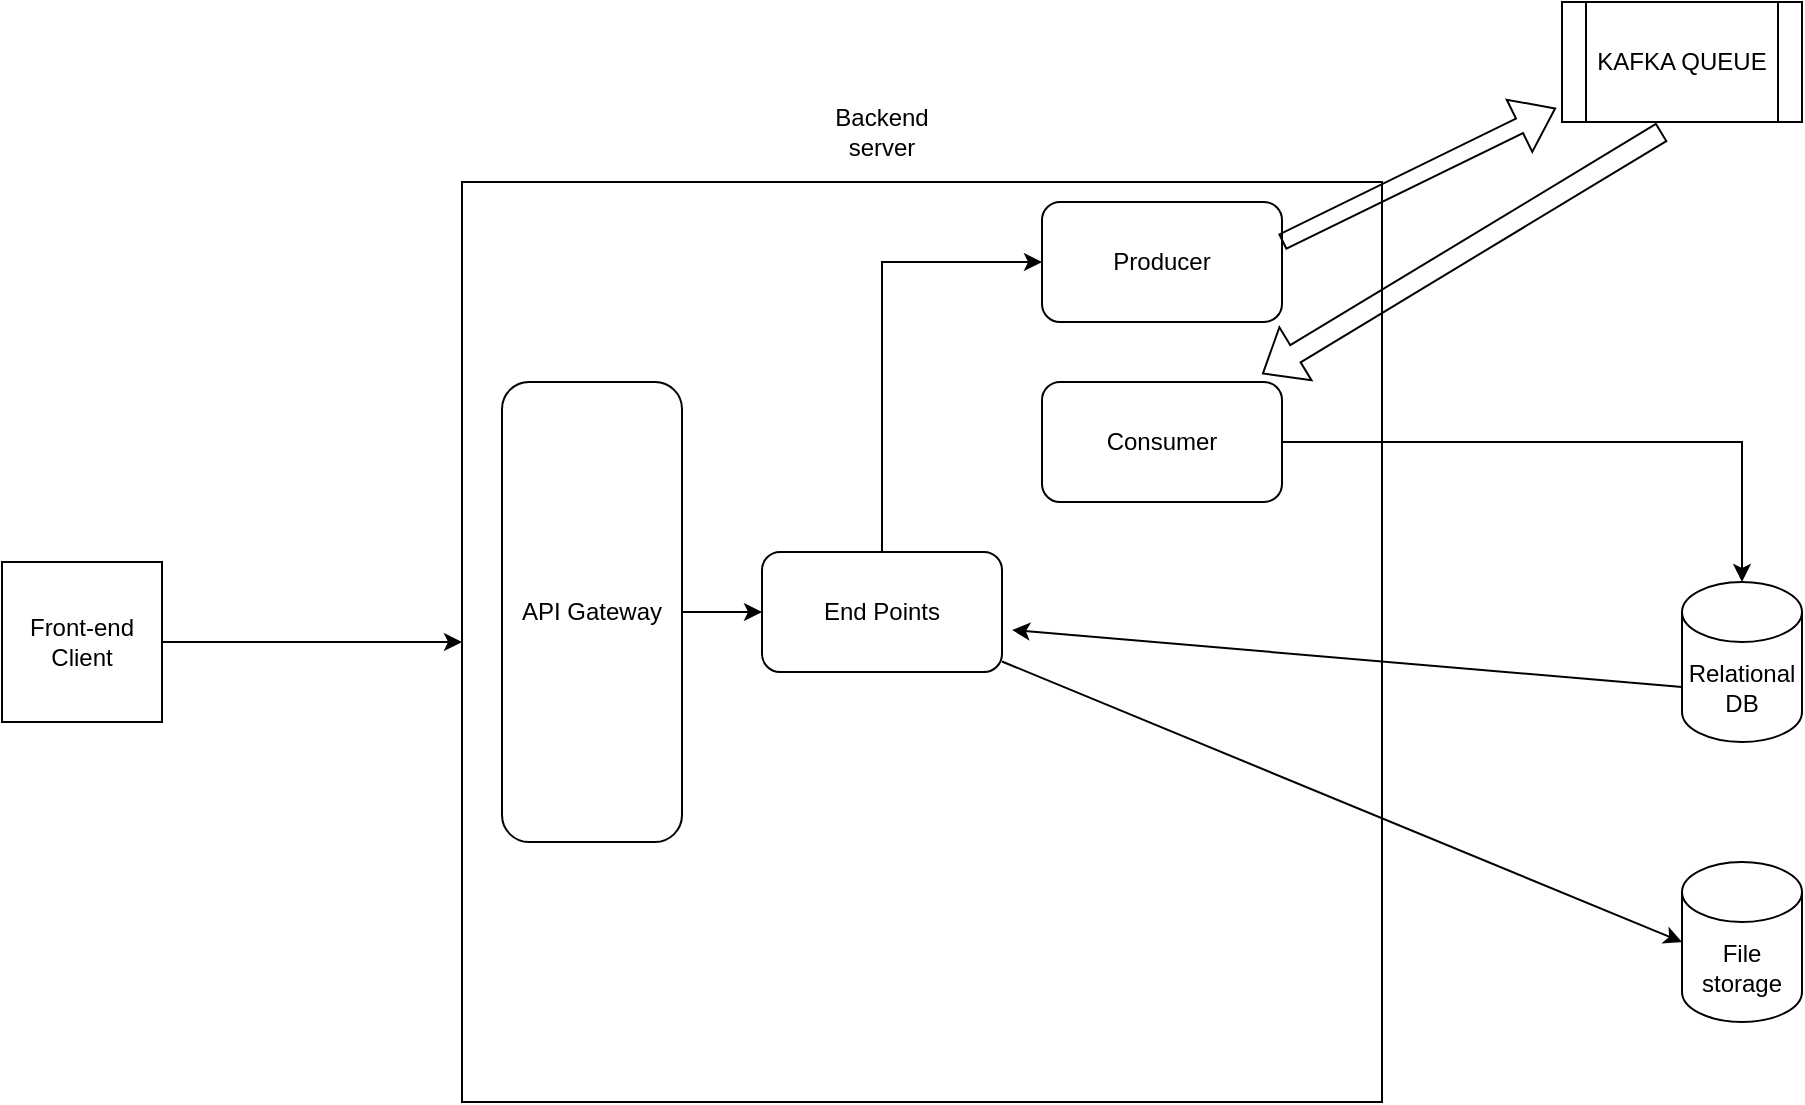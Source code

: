 <mxfile version="24.6.4" type="device">
  <diagram name="Page-1" id="t5wCA-wpwuuM8TLVQW8w">
    <mxGraphModel dx="1178" dy="760" grid="1" gridSize="10" guides="1" tooltips="1" connect="1" arrows="1" fold="1" page="1" pageScale="1" pageWidth="850" pageHeight="1100" math="0" shadow="0">
      <root>
        <mxCell id="0" />
        <mxCell id="1" parent="0" />
        <mxCell id="UUA0mkcl4QF_YDztgZfZ-3" value="" style="edgeStyle=orthogonalEdgeStyle;rounded=0;orthogonalLoop=1;jettySize=auto;html=1;" edge="1" parent="1" source="UUA0mkcl4QF_YDztgZfZ-1" target="UUA0mkcl4QF_YDztgZfZ-2">
          <mxGeometry relative="1" as="geometry" />
        </mxCell>
        <mxCell id="UUA0mkcl4QF_YDztgZfZ-1" value="Front-end Client" style="whiteSpace=wrap;html=1;aspect=fixed;" vertex="1" parent="1">
          <mxGeometry x="50" y="310" width="80" height="80" as="geometry" />
        </mxCell>
        <mxCell id="UUA0mkcl4QF_YDztgZfZ-2" value="" style="whiteSpace=wrap;html=1;aspect=fixed;" vertex="1" parent="1">
          <mxGeometry x="280" y="120" width="460" height="460" as="geometry" />
        </mxCell>
        <mxCell id="UUA0mkcl4QF_YDztgZfZ-8" value="" style="edgeStyle=orthogonalEdgeStyle;rounded=0;orthogonalLoop=1;jettySize=auto;html=1;" edge="1" parent="1" source="UUA0mkcl4QF_YDztgZfZ-6" target="UUA0mkcl4QF_YDztgZfZ-7">
          <mxGeometry relative="1" as="geometry" />
        </mxCell>
        <mxCell id="UUA0mkcl4QF_YDztgZfZ-6" value="API Gateway" style="rounded=1;whiteSpace=wrap;html=1;" vertex="1" parent="1">
          <mxGeometry x="300" y="220" width="90" height="230" as="geometry" />
        </mxCell>
        <mxCell id="UUA0mkcl4QF_YDztgZfZ-19" style="edgeStyle=orthogonalEdgeStyle;rounded=0;orthogonalLoop=1;jettySize=auto;html=1;exitX=0.5;exitY=0;exitDx=0;exitDy=0;entryX=0;entryY=0.5;entryDx=0;entryDy=0;" edge="1" parent="1" source="UUA0mkcl4QF_YDztgZfZ-7" target="UUA0mkcl4QF_YDztgZfZ-15">
          <mxGeometry relative="1" as="geometry" />
        </mxCell>
        <mxCell id="UUA0mkcl4QF_YDztgZfZ-7" value="End Points" style="whiteSpace=wrap;html=1;rounded=1;" vertex="1" parent="1">
          <mxGeometry x="430" y="305" width="120" height="60" as="geometry" />
        </mxCell>
        <mxCell id="UUA0mkcl4QF_YDztgZfZ-9" value="KAFKA QUEUE" style="shape=process;whiteSpace=wrap;html=1;backgroundOutline=1;" vertex="1" parent="1">
          <mxGeometry x="830" y="30" width="120" height="60" as="geometry" />
        </mxCell>
        <mxCell id="UUA0mkcl4QF_YDztgZfZ-11" value="Relational DB" style="shape=cylinder3;whiteSpace=wrap;html=1;boundedLbl=1;backgroundOutline=1;size=15;" vertex="1" parent="1">
          <mxGeometry x="890" y="320" width="60" height="80" as="geometry" />
        </mxCell>
        <mxCell id="UUA0mkcl4QF_YDztgZfZ-15" value="Producer" style="whiteSpace=wrap;html=1;rounded=1;" vertex="1" parent="1">
          <mxGeometry x="570" y="130" width="120" height="60" as="geometry" />
        </mxCell>
        <mxCell id="UUA0mkcl4QF_YDztgZfZ-20" value="File storage" style="shape=cylinder3;whiteSpace=wrap;html=1;boundedLbl=1;backgroundOutline=1;size=15;" vertex="1" parent="1">
          <mxGeometry x="890" y="460" width="60" height="80" as="geometry" />
        </mxCell>
        <mxCell id="UUA0mkcl4QF_YDztgZfZ-25" value="Consumer" style="whiteSpace=wrap;html=1;rounded=1;" vertex="1" parent="1">
          <mxGeometry x="570" y="220" width="120" height="60" as="geometry" />
        </mxCell>
        <mxCell id="UUA0mkcl4QF_YDztgZfZ-27" value="" style="shape=flexArrow;endArrow=classic;html=1;rounded=0;width=8;endSize=6.27;entryX=-0.025;entryY=0.883;entryDx=0;entryDy=0;entryPerimeter=0;" edge="1" parent="1" target="UUA0mkcl4QF_YDztgZfZ-9">
          <mxGeometry width="50" height="50" relative="1" as="geometry">
            <mxPoint x="690" y="150" as="sourcePoint" />
            <mxPoint x="740" y="100" as="targetPoint" />
          </mxGeometry>
        </mxCell>
        <mxCell id="UUA0mkcl4QF_YDztgZfZ-31" value="" style="shape=flexArrow;endArrow=classic;html=1;rounded=0;entryX=0.917;entryY=-0.067;entryDx=0;entryDy=0;entryPerimeter=0;" edge="1" parent="1" target="UUA0mkcl4QF_YDztgZfZ-25">
          <mxGeometry width="50" height="50" relative="1" as="geometry">
            <mxPoint x="880" y="95" as="sourcePoint" />
            <mxPoint x="690" y="225" as="targetPoint" />
          </mxGeometry>
        </mxCell>
        <mxCell id="UUA0mkcl4QF_YDztgZfZ-33" style="edgeStyle=orthogonalEdgeStyle;rounded=0;orthogonalLoop=1;jettySize=auto;html=1;exitX=1;exitY=0.5;exitDx=0;exitDy=0;entryX=0.5;entryY=0;entryDx=0;entryDy=0;entryPerimeter=0;" edge="1" parent="1" source="UUA0mkcl4QF_YDztgZfZ-25" target="UUA0mkcl4QF_YDztgZfZ-11">
          <mxGeometry relative="1" as="geometry" />
        </mxCell>
        <mxCell id="UUA0mkcl4QF_YDztgZfZ-34" value="Backend server" style="text;html=1;align=center;verticalAlign=middle;whiteSpace=wrap;rounded=0;" vertex="1" parent="1">
          <mxGeometry x="460" y="80" width="60" height="30" as="geometry" />
        </mxCell>
        <mxCell id="UUA0mkcl4QF_YDztgZfZ-36" value="" style="endArrow=classic;html=1;rounded=0;entryX=0;entryY=0.5;entryDx=0;entryDy=0;entryPerimeter=0;" edge="1" parent="1" source="UUA0mkcl4QF_YDztgZfZ-7" target="UUA0mkcl4QF_YDztgZfZ-20">
          <mxGeometry width="50" height="50" relative="1" as="geometry">
            <mxPoint x="400" y="420" as="sourcePoint" />
            <mxPoint x="450" y="370" as="targetPoint" />
          </mxGeometry>
        </mxCell>
        <mxCell id="UUA0mkcl4QF_YDztgZfZ-38" value="" style="endArrow=classic;html=1;rounded=0;exitX=0;exitY=0;exitDx=0;exitDy=52.5;exitPerimeter=0;entryX=1.042;entryY=0.65;entryDx=0;entryDy=0;entryPerimeter=0;" edge="1" parent="1" source="UUA0mkcl4QF_YDztgZfZ-11" target="UUA0mkcl4QF_YDztgZfZ-7">
          <mxGeometry width="50" height="50" relative="1" as="geometry">
            <mxPoint x="400" y="420" as="sourcePoint" />
            <mxPoint x="450" y="370" as="targetPoint" />
          </mxGeometry>
        </mxCell>
      </root>
    </mxGraphModel>
  </diagram>
</mxfile>
